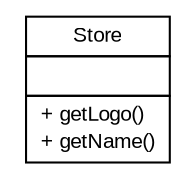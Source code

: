 #!/usr/local/bin/dot
#
# Class diagram 
# Generated by UMLGraph version R5_7_2-32-g40b5a6 (http://www.spinellis.gr/umlgraph/)
#

digraph G {
	edge [fontname="arial",fontsize=10,labelfontname="arial",labelfontsize=10];
	node [fontname="arial",fontsize=10,shape=plaintext];
	nodesep=0.25;
	ranksep=0.5;
	// store.business.util.store.Store
	c0 [label=<<table title="store.business.util.store.Store" border="0" cellborder="1" cellspacing="0" cellpadding="2" port="p">
		<tr><td><table border="0" cellspacing="0" cellpadding="1">
<tr><td align="center" balign="center"> Store </td></tr>
		</table></td></tr>
		<tr><td><table border="0" cellspacing="0" cellpadding="1">
<tr><td align="left" balign="left">  </td></tr>
		</table></td></tr>
		<tr><td><table border="0" cellspacing="0" cellpadding="1">
<tr><td align="left" balign="left"> + getLogo() </td></tr>
<tr><td align="left" balign="left"> + getName() </td></tr>
		</table></td></tr>
		</table>>, URL="null", fontname="arial", fontcolor="black", fontsize=10.0];
}

